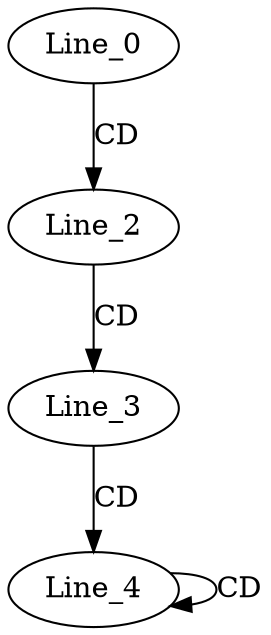 digraph G {
  Line_0;
  Line_2;
  Line_3;
  Line_4;
  Line_4;
  Line_0 -> Line_2 [ label="CD" ];
  Line_2 -> Line_3 [ label="CD" ];
  Line_3 -> Line_4 [ label="CD" ];
  Line_4 -> Line_4 [ label="CD" ];
}

